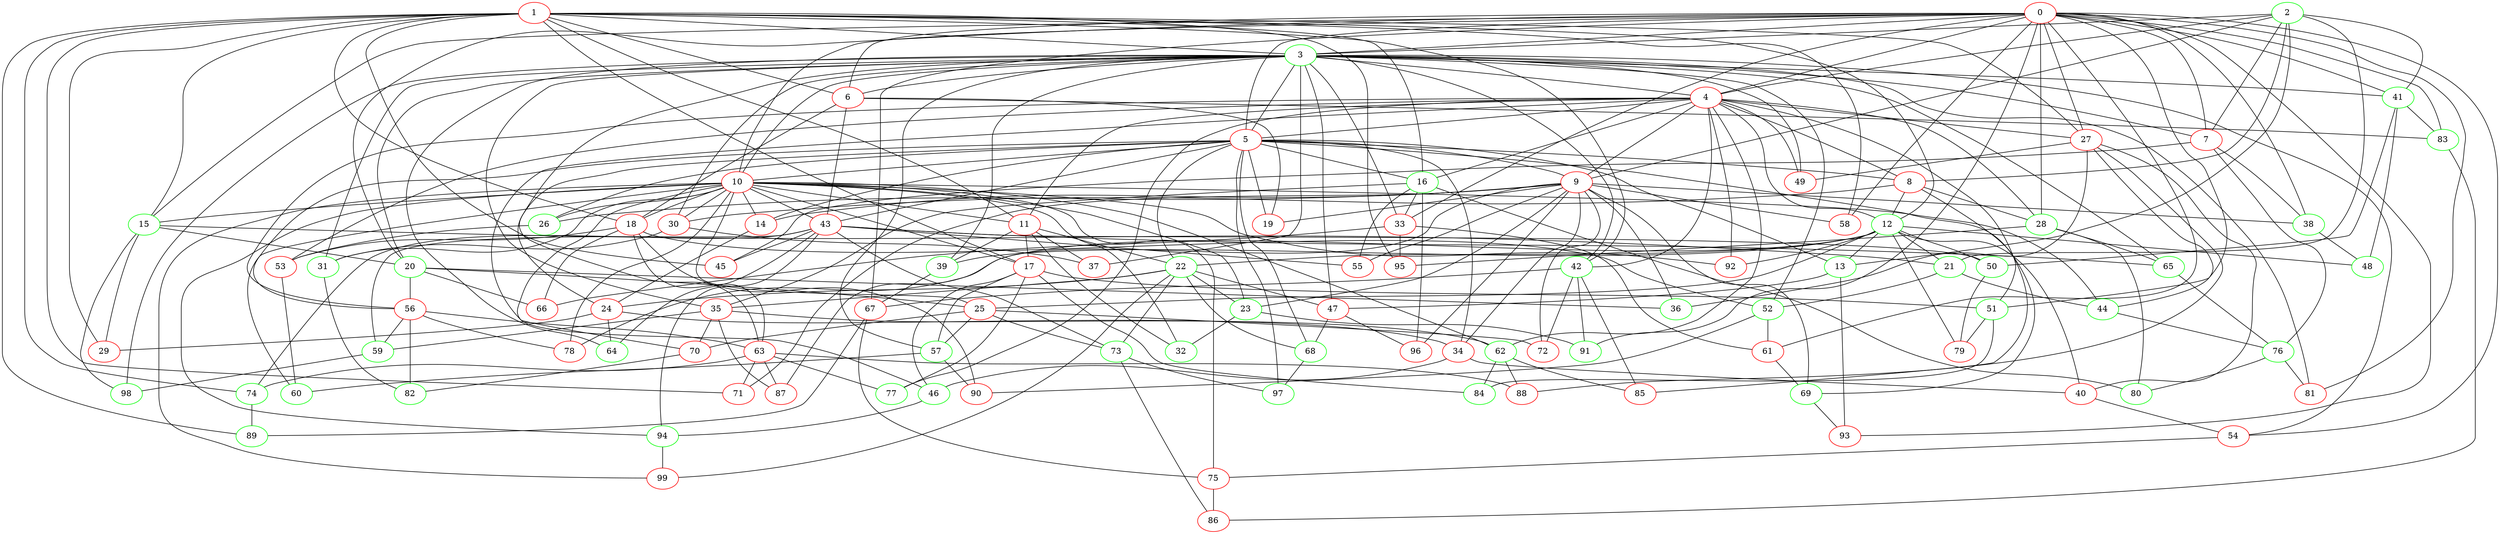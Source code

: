 strict graph A {
	graph [name=A];
	0	 [color=red];
	3	 [color=green];
	0 -- 3;
	4	 [color=red];
	0 -- 4;
	5	 [color=red];
	0 -- 5;
	6	 [color=red];
	0 -- 6;
	7	 [color=red];
	0 -- 7;
	10	 [color=red];
	0 -- 10;
	15	 [color=green];
	0 -- 15;
	20	 [color=green];
	0 -- 20;
	27	 [color=red];
	0 -- 27;
	28	 [color=green];
	0 -- 28;
	33	 [color=red];
	0 -- 33;
	38	 [color=green];
	0 -- 38;
	41	 [color=green];
	0 -- 41;
	51	 [color=green];
	0 -- 51;
	54	 [color=red];
	0 -- 54;
	58	 [color=red];
	0 -- 58;
	61	 [color=red];
	0 -- 61;
	67	 [color=red];
	0 -- 67;
	81	 [color=red];
	0 -- 81;
	83	 [color=green];
	0 -- 83;
	91	 [color=green];
	0 -- 91;
	93	 [color=red];
	0 -- 93;
	1	 [color=red];
	1 -- 3;
	1 -- 6;
	11	 [color=red];
	1 -- 11;
	12	 [color=green];
	1 -- 12;
	1 -- 15;
	16	 [color=green];
	1 -- 16;
	17	 [color=red];
	1 -- 17;
	18	 [color=red];
	1 -- 18;
	1 -- 27;
	29	 [color=red];
	1 -- 29;
	42	 [color=green];
	1 -- 42;
	45	 [color=red];
	1 -- 45;
	1 -- 58;
	71	 [color=red];
	1 -- 71;
	74	 [color=green];
	1 -- 74;
	89	 [color=green];
	1 -- 89;
	95	 [color=red];
	1 -- 95;
	2	 [color=green];
	2 -- 3;
	2 -- 4;
	2 -- 7;
	8	 [color=red];
	2 -- 8;
	9	 [color=red];
	2 -- 9;
	13	 [color=green];
	2 -- 13;
	21	 [color=green];
	2 -- 21;
	2 -- 41;
	3 -- 4;
	3 -- 5;
	3 -- 6;
	3 -- 7;
	3 -- 10;
	3 -- 20;
	30	 [color=red];
	3 -- 30;
	31	 [color=green];
	3 -- 31;
	3 -- 33;
	35	 [color=red];
	3 -- 35;
	37	 [color=red];
	3 -- 37;
	39	 [color=green];
	3 -- 39;
	3 -- 41;
	3 -- 42;
	47	 [color=red];
	3 -- 47;
	49	 [color=red];
	3 -- 49;
	52	 [color=green];
	3 -- 52;
	3 -- 54;
	57	 [color=green];
	3 -- 57;
	63	 [color=red];
	3 -- 63;
	64	 [color=green];
	3 -- 64;
	65	 [color=green];
	3 -- 65;
	3 -- 81;
	98	 [color=green];
	3 -- 98;
	4 -- 5;
	4 -- 8;
	4 -- 9;
	4 -- 11;
	4 -- 12;
	4 -- 16;
	4 -- 27;
	4 -- 28;
	4 -- 42;
	46	 [color=green];
	4 -- 46;
	4 -- 49;
	4 -- 51;
	53	 [color=red];
	4 -- 53;
	56	 [color=red];
	4 -- 56;
	62	 [color=green];
	4 -- 62;
	77	 [color=green];
	4 -- 77;
	92	 [color=red];
	4 -- 92;
	5 -- 8;
	5 -- 9;
	5 -- 10;
	5 -- 13;
	14	 [color=red];
	5 -- 14;
	5 -- 16;
	19	 [color=red];
	5 -- 19;
	22	 [color=green];
	5 -- 22;
	24	 [color=red];
	5 -- 24;
	26	 [color=green];
	5 -- 26;
	34	 [color=red];
	5 -- 34;
	43	 [color=red];
	5 -- 43;
	5 -- 56;
	68	 [color=green];
	5 -- 68;
	69	 [color=green];
	5 -- 69;
	97	 [color=green];
	5 -- 97;
	6 -- 18;
	6 -- 19;
	6 -- 43;
	6 -- 83;
	7 -- 38;
	7 -- 45;
	76	 [color=green];
	7 -- 76;
	8 -- 12;
	8 -- 28;
	8 -- 30;
	85	 [color=red];
	8 -- 85;
	9 -- 14;
	9 -- 19;
	23	 [color=green];
	9 -- 23;
	9 -- 26;
	9 -- 34;
	36	 [color=green];
	9 -- 36;
	9 -- 38;
	55	 [color=red];
	9 -- 55;
	9 -- 58;
	9 -- 69;
	9 -- 71;
	72	 [color=red];
	9 -- 72;
	87	 [color=red];
	9 -- 87;
	96	 [color=red];
	9 -- 96;
	10 -- 11;
	10 -- 14;
	10 -- 15;
	10 -- 17;
	10 -- 18;
	10 -- 23;
	25	 [color=red];
	10 -- 25;
	10 -- 26;
	10 -- 30;
	10 -- 31;
	32	 [color=green];
	10 -- 32;
	10 -- 43;
	44	 [color=green];
	10 -- 44;
	60	 [color=green];
	10 -- 60;
	10 -- 62;
	70	 [color=red];
	10 -- 70;
	75	 [color=red];
	10 -- 75;
	78	 [color=red];
	10 -- 78;
	10 -- 92;
	94	 [color=green];
	10 -- 94;
	99	 [color=red];
	10 -- 99;
	11 -- 17;
	11 -- 22;
	11 -- 32;
	11 -- 37;
	11 -- 39;
	12 -- 13;
	12 -- 21;
	12 -- 22;
	12 -- 25;
	12 -- 39;
	40	 [color=red];
	12 -- 40;
	48	 [color=green];
	12 -- 48;
	50	 [color=green];
	12 -- 50;
	12 -- 78;
	79	 [color=red];
	12 -- 79;
	12 -- 92;
	13 -- 47;
	13 -- 93;
	14 -- 24;
	15 -- 20;
	15 -- 21;
	15 -- 29;
	15 -- 98;
	16 -- 33;
	16 -- 35;
	16 -- 55;
	80	 [color=green];
	16 -- 80;
	16 -- 96;
	17 -- 46;
	17 -- 51;
	17 -- 57;
	17 -- 77;
	84	 [color=green];
	17 -- 84;
	18 -- 52;
	18 -- 53;
	18 -- 63;
	66	 [color=red];
	18 -- 66;
	90	 [color=red];
	18 -- 90;
	20 -- 25;
	20 -- 36;
	20 -- 56;
	20 -- 66;
	21 -- 44;
	21 -- 52;
	22 -- 23;
	22 -- 24;
	22 -- 35;
	22 -- 47;
	22 -- 68;
	73	 [color=green];
	22 -- 73;
	22 -- 99;
	23 -- 32;
	23 -- 91;
	24 -- 29;
	24 -- 34;
	24 -- 64;
	25 -- 57;
	25 -- 70;
	25 -- 72;
	25 -- 73;
	26 -- 53;
	27 -- 36;
	27 -- 40;
	27 -- 44;
	27 -- 49;
	88	 [color=red];
	27 -- 88;
	28 -- 65;
	28 -- 80;
	28 -- 95;
	30 -- 31;
	30 -- 37;
	82	 [color=green];
	31 -- 82;
	33 -- 61;
	33 -- 66;
	33 -- 95;
	34 -- 40;
	34 -- 46;
	59	 [color=green];
	35 -- 59;
	35 -- 62;
	35 -- 70;
	35 -- 87;
	38 -- 48;
	39 -- 67;
	40 -- 54;
	41 -- 48;
	41 -- 50;
	41 -- 83;
	42 -- 67;
	42 -- 72;
	42 -- 85;
	42 -- 91;
	43 -- 45;
	43 -- 50;
	43 -- 55;
	43 -- 59;
	43 -- 64;
	43 -- 65;
	43 -- 73;
	43 -- 74;
	43 -- 94;
	44 -- 76;
	46 -- 94;
	47 -- 68;
	47 -- 96;
	50 -- 79;
	51 -- 79;
	51 -- 84;
	52 -- 61;
	52 -- 90;
	53 -- 60;
	54 -- 75;
	56 -- 59;
	56 -- 63;
	56 -- 78;
	56 -- 82;
	57 -- 60;
	57 -- 90;
	59 -- 98;
	61 -- 69;
	62 -- 84;
	62 -- 85;
	62 -- 88;
	63 -- 71;
	63 -- 74;
	63 -- 77;
	63 -- 87;
	63 -- 88;
	65 -- 76;
	67 -- 75;
	67 -- 89;
	68 -- 97;
	69 -- 93;
	70 -- 82;
	86	 [color=red];
	73 -- 86;
	73 -- 97;
	74 -- 89;
	75 -- 86;
	76 -- 80;
	76 -- 81;
	83 -- 86;
	94 -- 99;
}
